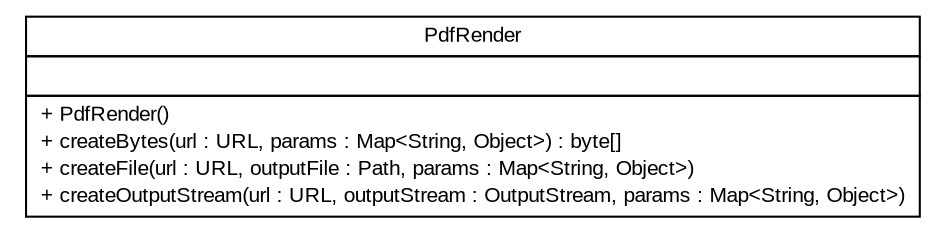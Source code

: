 #!/usr/local/bin/dot
#
# Class diagram 
# Generated by UMLGraph version R5_6 (http://www.umlgraph.org/)
#

digraph G {
	edge [fontname="arial",fontsize=10,labelfontname="arial",labelfontsize=10];
	node [fontname="arial",fontsize=10,shape=plaintext];
	nodesep=0.25;
	ranksep=0.5;
	// br.gov.to.sefaz.util.report.PdfRender
	c11037 [label=<<table title="br.gov.to.sefaz.util.report.PdfRender" border="0" cellborder="1" cellspacing="0" cellpadding="2" port="p" href="./PdfRender.html">
		<tr><td><table border="0" cellspacing="0" cellpadding="1">
<tr><td align="center" balign="center"> PdfRender </td></tr>
		</table></td></tr>
		<tr><td><table border="0" cellspacing="0" cellpadding="1">
<tr><td align="left" balign="left">  </td></tr>
		</table></td></tr>
		<tr><td><table border="0" cellspacing="0" cellpadding="1">
<tr><td align="left" balign="left"> + PdfRender() </td></tr>
<tr><td align="left" balign="left"> + createBytes(url : URL, params : Map&lt;String, Object&gt;) : byte[] </td></tr>
<tr><td align="left" balign="left"> + createFile(url : URL, outputFile : Path, params : Map&lt;String, Object&gt;) </td></tr>
<tr><td align="left" balign="left"> + createOutputStream(url : URL, outputStream : OutputStream, params : Map&lt;String, Object&gt;) </td></tr>
		</table></td></tr>
		</table>>, URL="./PdfRender.html", fontname="arial", fontcolor="black", fontsize=10.0];
}

